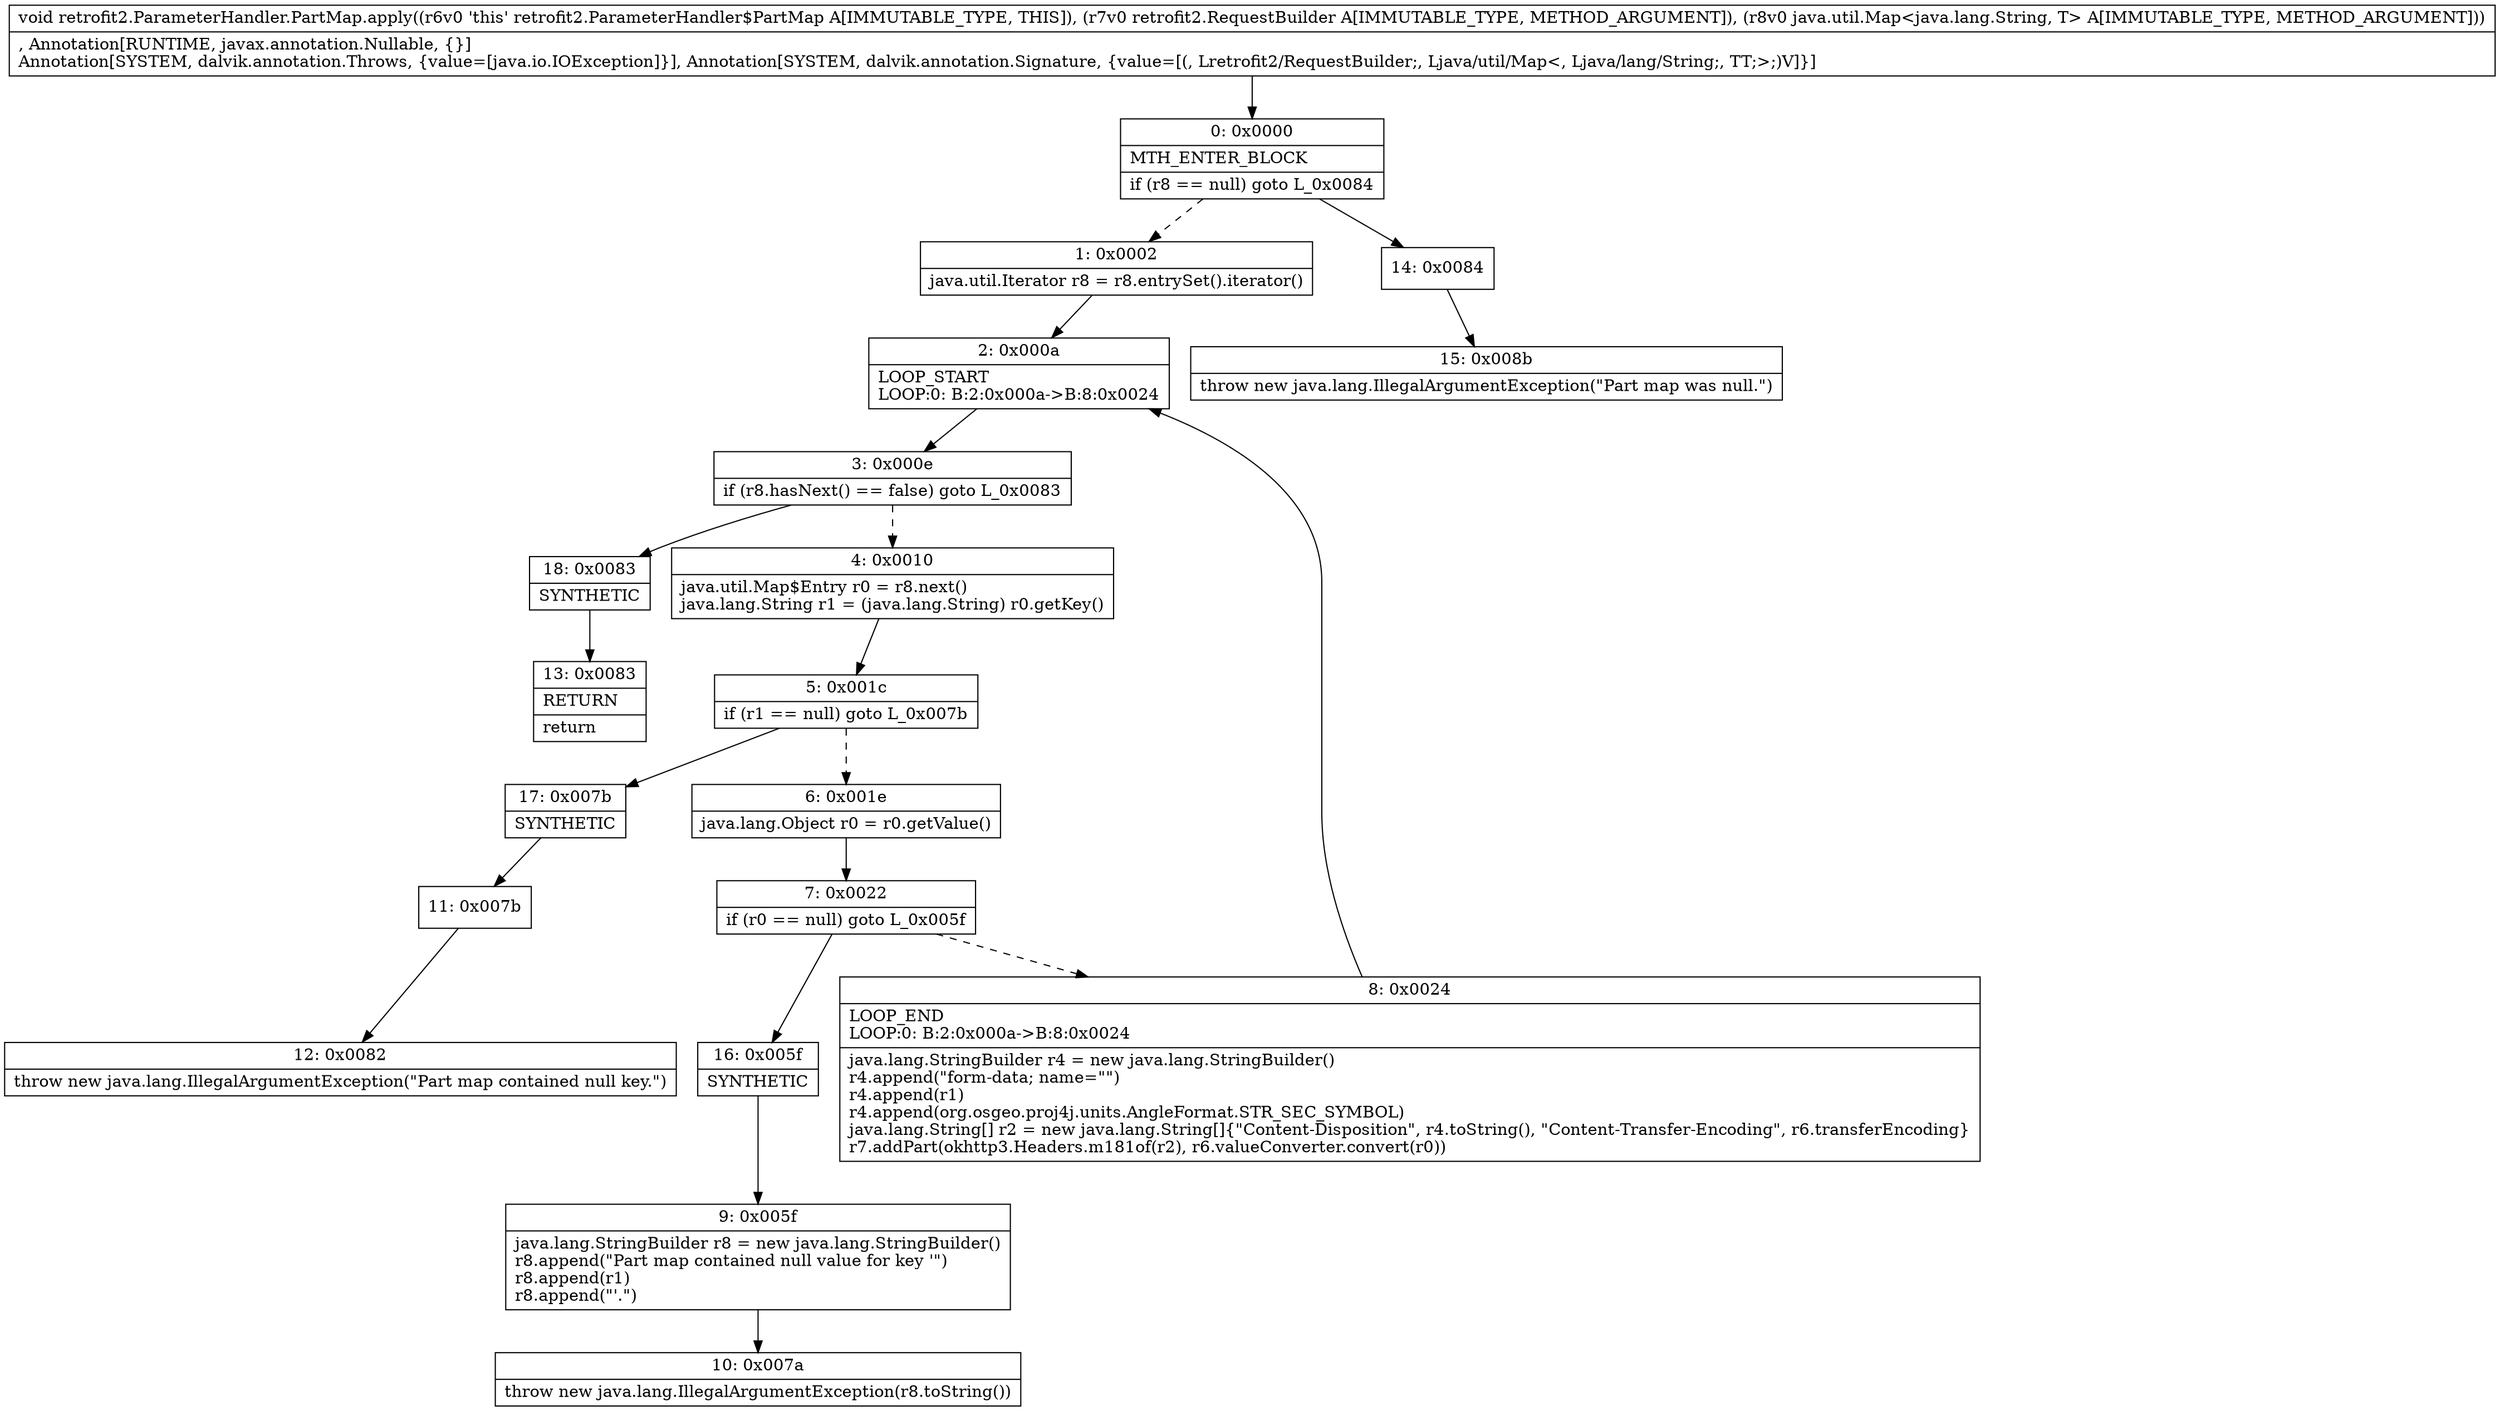 digraph "CFG forretrofit2.ParameterHandler.PartMap.apply(Lretrofit2\/RequestBuilder;Ljava\/util\/Map;)V" {
Node_0 [shape=record,label="{0\:\ 0x0000|MTH_ENTER_BLOCK\l|if (r8 == null) goto L_0x0084\l}"];
Node_1 [shape=record,label="{1\:\ 0x0002|java.util.Iterator r8 = r8.entrySet().iterator()\l}"];
Node_2 [shape=record,label="{2\:\ 0x000a|LOOP_START\lLOOP:0: B:2:0x000a\-\>B:8:0x0024\l}"];
Node_3 [shape=record,label="{3\:\ 0x000e|if (r8.hasNext() == false) goto L_0x0083\l}"];
Node_4 [shape=record,label="{4\:\ 0x0010|java.util.Map$Entry r0 = r8.next()\ljava.lang.String r1 = (java.lang.String) r0.getKey()\l}"];
Node_5 [shape=record,label="{5\:\ 0x001c|if (r1 == null) goto L_0x007b\l}"];
Node_6 [shape=record,label="{6\:\ 0x001e|java.lang.Object r0 = r0.getValue()\l}"];
Node_7 [shape=record,label="{7\:\ 0x0022|if (r0 == null) goto L_0x005f\l}"];
Node_8 [shape=record,label="{8\:\ 0x0024|LOOP_END\lLOOP:0: B:2:0x000a\-\>B:8:0x0024\l|java.lang.StringBuilder r4 = new java.lang.StringBuilder()\lr4.append(\"form\-data; name=\"\")\lr4.append(r1)\lr4.append(org.osgeo.proj4j.units.AngleFormat.STR_SEC_SYMBOL)\ljava.lang.String[] r2 = new java.lang.String[]\{\"Content\-Disposition\", r4.toString(), \"Content\-Transfer\-Encoding\", r6.transferEncoding\}\lr7.addPart(okhttp3.Headers.m181of(r2), r6.valueConverter.convert(r0))\l}"];
Node_9 [shape=record,label="{9\:\ 0x005f|java.lang.StringBuilder r8 = new java.lang.StringBuilder()\lr8.append(\"Part map contained null value for key '\")\lr8.append(r1)\lr8.append(\"'.\")\l}"];
Node_10 [shape=record,label="{10\:\ 0x007a|throw new java.lang.IllegalArgumentException(r8.toString())\l}"];
Node_11 [shape=record,label="{11\:\ 0x007b}"];
Node_12 [shape=record,label="{12\:\ 0x0082|throw new java.lang.IllegalArgumentException(\"Part map contained null key.\")\l}"];
Node_13 [shape=record,label="{13\:\ 0x0083|RETURN\l|return\l}"];
Node_14 [shape=record,label="{14\:\ 0x0084}"];
Node_15 [shape=record,label="{15\:\ 0x008b|throw new java.lang.IllegalArgumentException(\"Part map was null.\")\l}"];
Node_16 [shape=record,label="{16\:\ 0x005f|SYNTHETIC\l}"];
Node_17 [shape=record,label="{17\:\ 0x007b|SYNTHETIC\l}"];
Node_18 [shape=record,label="{18\:\ 0x0083|SYNTHETIC\l}"];
MethodNode[shape=record,label="{void retrofit2.ParameterHandler.PartMap.apply((r6v0 'this' retrofit2.ParameterHandler$PartMap A[IMMUTABLE_TYPE, THIS]), (r7v0 retrofit2.RequestBuilder A[IMMUTABLE_TYPE, METHOD_ARGUMENT]), (r8v0 java.util.Map\<java.lang.String, T\> A[IMMUTABLE_TYPE, METHOD_ARGUMENT]))  | , Annotation[RUNTIME, javax.annotation.Nullable, \{\}]\lAnnotation[SYSTEM, dalvik.annotation.Throws, \{value=[java.io.IOException]\}], Annotation[SYSTEM, dalvik.annotation.Signature, \{value=[(, Lretrofit2\/RequestBuilder;, Ljava\/util\/Map\<, Ljava\/lang\/String;, TT;\>;)V]\}]\l}"];
MethodNode -> Node_0;
Node_0 -> Node_1[style=dashed];
Node_0 -> Node_14;
Node_1 -> Node_2;
Node_2 -> Node_3;
Node_3 -> Node_4[style=dashed];
Node_3 -> Node_18;
Node_4 -> Node_5;
Node_5 -> Node_6[style=dashed];
Node_5 -> Node_17;
Node_6 -> Node_7;
Node_7 -> Node_8[style=dashed];
Node_7 -> Node_16;
Node_8 -> Node_2;
Node_9 -> Node_10;
Node_11 -> Node_12;
Node_14 -> Node_15;
Node_16 -> Node_9;
Node_17 -> Node_11;
Node_18 -> Node_13;
}


